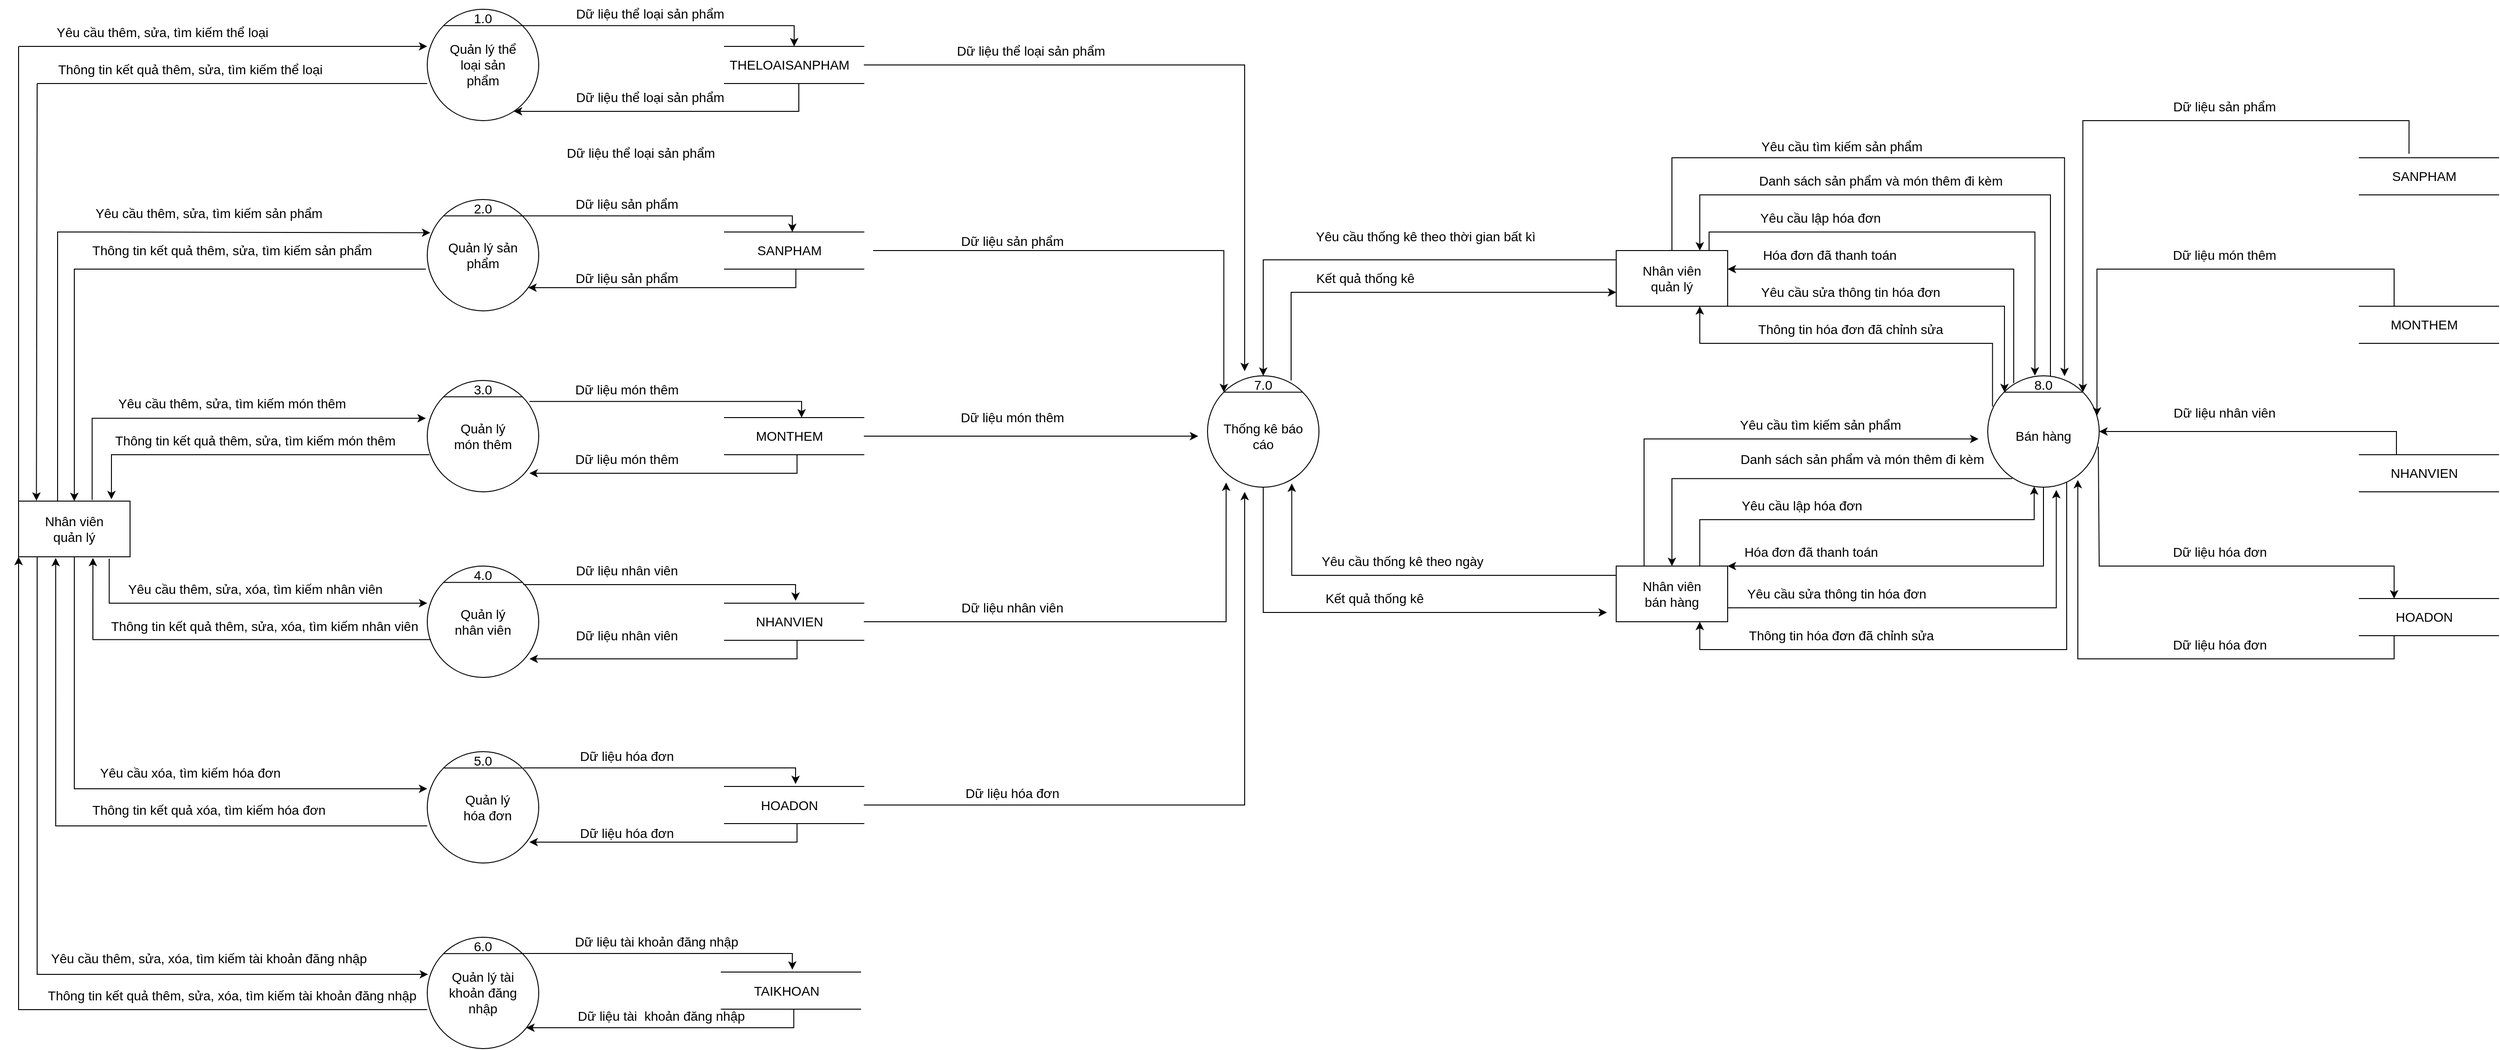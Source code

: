 <mxfile version="16.4.11" type="device"><diagram id="J9GZtcJuzdaqWRwMruMZ" name="Page-1"><mxGraphModel dx="2737" dy="2265" grid="1" gridSize="10" guides="1" tooltips="1" connect="1" arrows="1" fold="1" page="1" pageScale="1" pageWidth="850" pageHeight="1100" math="0" shadow="0"><root><mxCell id="0"/><mxCell id="1" parent="0"/><mxCell id="2oI832_0RBcr2IbSyPSl-6" value="" style="ellipse;whiteSpace=wrap;html=1;aspect=fixed;" parent="1" vertex="1"><mxGeometry x="120" width="120" height="120" as="geometry"/></mxCell><mxCell id="2oI832_0RBcr2IbSyPSl-7" value="" style="endArrow=none;html=1;rounded=0;exitX=0;exitY=0;exitDx=0;exitDy=0;entryX=1;entryY=0;entryDx=0;entryDy=0;" parent="1" source="2oI832_0RBcr2IbSyPSl-6" target="2oI832_0RBcr2IbSyPSl-6" edge="1"><mxGeometry width="50" height="50" relative="1" as="geometry"><mxPoint x="460" y="555" as="sourcePoint"/><mxPoint x="510" y="505" as="targetPoint"/></mxGeometry></mxCell><mxCell id="2oI832_0RBcr2IbSyPSl-13" value="&lt;font style=&quot;font-size: 14px&quot;&gt;Quản lý thể loại sản phẩm&lt;/font&gt;" style="text;html=1;strokeColor=none;fillColor=none;align=center;verticalAlign=middle;whiteSpace=wrap;rounded=0;" parent="1" vertex="1"><mxGeometry x="140" y="45" width="80" height="30" as="geometry"/></mxCell><mxCell id="Wzc2e4Vu83nzIIJzcKnZ-4" value="1.0" style="text;html=1;strokeColor=none;fillColor=none;align=center;verticalAlign=middle;whiteSpace=wrap;rounded=0;fontSize=14;" parent="1" vertex="1"><mxGeometry x="165" width="30" height="20" as="geometry"/></mxCell><mxCell id="Wzc2e4Vu83nzIIJzcKnZ-8" value="" style="rounded=0;whiteSpace=wrap;html=1;fontSize=14;" parent="1" vertex="1"><mxGeometry x="-320" y="530" width="120" height="60" as="geometry"/></mxCell><mxCell id="Wzc2e4Vu83nzIIJzcKnZ-10" value="&lt;font style=&quot;font-size: 14px&quot;&gt;Nhân viên quản lý&lt;/font&gt;" style="text;html=1;strokeColor=none;fillColor=none;align=center;verticalAlign=middle;whiteSpace=wrap;rounded=0;" parent="1" vertex="1"><mxGeometry x="-300" y="550" width="80" height="20" as="geometry"/></mxCell><mxCell id="Wzc2e4Vu83nzIIJzcKnZ-11" value="" style="ellipse;whiteSpace=wrap;html=1;aspect=fixed;" parent="1" vertex="1"><mxGeometry x="120" y="205" width="120" height="120" as="geometry"/></mxCell><mxCell id="Wzc2e4Vu83nzIIJzcKnZ-12" value="" style="endArrow=none;html=1;rounded=0;exitX=0;exitY=0;exitDx=0;exitDy=0;entryX=1;entryY=0;entryDx=0;entryDy=0;" parent="1" source="Wzc2e4Vu83nzIIJzcKnZ-11" target="Wzc2e4Vu83nzIIJzcKnZ-11" edge="1"><mxGeometry width="50" height="50" relative="1" as="geometry"><mxPoint x="460" y="760" as="sourcePoint"/><mxPoint x="510" y="710" as="targetPoint"/></mxGeometry></mxCell><mxCell id="Wzc2e4Vu83nzIIJzcKnZ-13" value="&lt;font style=&quot;font-size: 14px&quot;&gt;Quản lý sản phẩm&lt;/font&gt;" style="text;html=1;strokeColor=none;fillColor=none;align=center;verticalAlign=middle;whiteSpace=wrap;rounded=0;" parent="1" vertex="1"><mxGeometry x="140" y="250" width="80" height="30" as="geometry"/></mxCell><mxCell id="Wzc2e4Vu83nzIIJzcKnZ-14" value="2.0" style="text;html=1;strokeColor=none;fillColor=none;align=center;verticalAlign=middle;whiteSpace=wrap;rounded=0;fontSize=14;" parent="1" vertex="1"><mxGeometry x="165" y="205" width="30" height="20" as="geometry"/></mxCell><mxCell id="Wzc2e4Vu83nzIIJzcKnZ-16" value="" style="ellipse;whiteSpace=wrap;html=1;aspect=fixed;" parent="1" vertex="1"><mxGeometry x="120" y="400" width="120" height="120" as="geometry"/></mxCell><mxCell id="Wzc2e4Vu83nzIIJzcKnZ-17" value="" style="endArrow=none;html=1;rounded=0;exitX=0;exitY=0;exitDx=0;exitDy=0;entryX=1;entryY=0;entryDx=0;entryDy=0;" parent="1" source="Wzc2e4Vu83nzIIJzcKnZ-16" target="Wzc2e4Vu83nzIIJzcKnZ-16" edge="1"><mxGeometry width="50" height="50" relative="1" as="geometry"><mxPoint x="460" y="955" as="sourcePoint"/><mxPoint x="510" y="905" as="targetPoint"/></mxGeometry></mxCell><mxCell id="Wzc2e4Vu83nzIIJzcKnZ-18" value="&lt;font style=&quot;font-size: 14px&quot;&gt;Quản lý món thêm&lt;/font&gt;" style="text;html=1;strokeColor=none;fillColor=none;align=center;verticalAlign=middle;whiteSpace=wrap;rounded=0;" parent="1" vertex="1"><mxGeometry x="140" y="445" width="80" height="30" as="geometry"/></mxCell><mxCell id="Wzc2e4Vu83nzIIJzcKnZ-19" value="3.0" style="text;html=1;strokeColor=none;fillColor=none;align=center;verticalAlign=middle;whiteSpace=wrap;rounded=0;fontSize=14;" parent="1" vertex="1"><mxGeometry x="165" y="400" width="30" height="20" as="geometry"/></mxCell><mxCell id="Wzc2e4Vu83nzIIJzcKnZ-20" value="" style="ellipse;whiteSpace=wrap;html=1;aspect=fixed;" parent="1" vertex="1"><mxGeometry x="120" y="600" width="120" height="120" as="geometry"/></mxCell><mxCell id="Wzc2e4Vu83nzIIJzcKnZ-21" value="" style="endArrow=none;html=1;rounded=0;exitX=0;exitY=0;exitDx=0;exitDy=0;entryX=1;entryY=0;entryDx=0;entryDy=0;" parent="1" source="Wzc2e4Vu83nzIIJzcKnZ-20" target="Wzc2e4Vu83nzIIJzcKnZ-20" edge="1"><mxGeometry width="50" height="50" relative="1" as="geometry"><mxPoint x="460" y="1155" as="sourcePoint"/><mxPoint x="510" y="1105" as="targetPoint"/></mxGeometry></mxCell><mxCell id="Wzc2e4Vu83nzIIJzcKnZ-22" value="&lt;font style=&quot;font-size: 14px&quot;&gt;Quản lý nhân viên&lt;br&gt;&lt;/font&gt;" style="text;html=1;strokeColor=none;fillColor=none;align=center;verticalAlign=middle;whiteSpace=wrap;rounded=0;" parent="1" vertex="1"><mxGeometry x="140" y="645" width="80" height="30" as="geometry"/></mxCell><mxCell id="Wzc2e4Vu83nzIIJzcKnZ-23" value="4.0" style="text;html=1;strokeColor=none;fillColor=none;align=center;verticalAlign=middle;whiteSpace=wrap;rounded=0;fontSize=14;" parent="1" vertex="1"><mxGeometry x="165" y="600" width="30" height="20" as="geometry"/></mxCell><mxCell id="Wzc2e4Vu83nzIIJzcKnZ-24" value="" style="ellipse;whiteSpace=wrap;html=1;aspect=fixed;" parent="1" vertex="1"><mxGeometry x="120" y="800" width="120" height="120" as="geometry"/></mxCell><mxCell id="Wzc2e4Vu83nzIIJzcKnZ-25" value="" style="endArrow=none;html=1;rounded=0;exitX=0;exitY=0;exitDx=0;exitDy=0;entryX=1;entryY=0;entryDx=0;entryDy=0;" parent="1" source="Wzc2e4Vu83nzIIJzcKnZ-24" target="Wzc2e4Vu83nzIIJzcKnZ-24" edge="1"><mxGeometry width="50" height="50" relative="1" as="geometry"><mxPoint x="460" y="1355" as="sourcePoint"/><mxPoint x="510" y="1305" as="targetPoint"/></mxGeometry></mxCell><mxCell id="Wzc2e4Vu83nzIIJzcKnZ-26" value="&lt;font style=&quot;font-size: 14px&quot;&gt;Quản lý hóa đơn&lt;br&gt;&lt;/font&gt;" style="text;html=1;strokeColor=none;fillColor=none;align=center;verticalAlign=middle;whiteSpace=wrap;rounded=0;" parent="1" vertex="1"><mxGeometry x="150" y="845" width="70" height="30" as="geometry"/></mxCell><mxCell id="Wzc2e4Vu83nzIIJzcKnZ-27" value="5.0" style="text;html=1;strokeColor=none;fillColor=none;align=center;verticalAlign=middle;whiteSpace=wrap;rounded=0;fontSize=14;" parent="1" vertex="1"><mxGeometry x="165" y="800" width="30" height="20" as="geometry"/></mxCell><mxCell id="Wzc2e4Vu83nzIIJzcKnZ-28" value="" style="ellipse;whiteSpace=wrap;html=1;aspect=fixed;" parent="1" vertex="1"><mxGeometry x="120" y="1000" width="120" height="120" as="geometry"/></mxCell><mxCell id="Wzc2e4Vu83nzIIJzcKnZ-29" value="" style="endArrow=none;html=1;rounded=0;exitX=0;exitY=0;exitDx=0;exitDy=0;entryX=1;entryY=0;entryDx=0;entryDy=0;" parent="1" source="Wzc2e4Vu83nzIIJzcKnZ-28" target="Wzc2e4Vu83nzIIJzcKnZ-28" edge="1"><mxGeometry width="50" height="50" relative="1" as="geometry"><mxPoint x="460" y="1555" as="sourcePoint"/><mxPoint x="510" y="1505" as="targetPoint"/></mxGeometry></mxCell><mxCell id="Wzc2e4Vu83nzIIJzcKnZ-30" value="&lt;font style=&quot;font-size: 14px&quot;&gt;Quản lý tài khoản đăng nhập&lt;br&gt;&lt;/font&gt;" style="text;html=1;strokeColor=none;fillColor=none;align=center;verticalAlign=middle;whiteSpace=wrap;rounded=0;" parent="1" vertex="1"><mxGeometry x="140" y="1045" width="80" height="30" as="geometry"/></mxCell><mxCell id="Wzc2e4Vu83nzIIJzcKnZ-31" value="6.0" style="text;html=1;strokeColor=none;fillColor=none;align=center;verticalAlign=middle;whiteSpace=wrap;rounded=0;fontSize=14;" parent="1" vertex="1"><mxGeometry x="165" y="1000" width="30" height="20" as="geometry"/></mxCell><mxCell id="Wzc2e4Vu83nzIIJzcKnZ-36" value="" style="ellipse;whiteSpace=wrap;html=1;aspect=fixed;" parent="1" vertex="1"><mxGeometry x="960" y="395" width="120" height="120" as="geometry"/></mxCell><mxCell id="Wzc2e4Vu83nzIIJzcKnZ-37" value="" style="endArrow=none;html=1;rounded=0;exitX=0;exitY=0;exitDx=0;exitDy=0;entryX=1;entryY=0;entryDx=0;entryDy=0;" parent="1" source="Wzc2e4Vu83nzIIJzcKnZ-36" target="Wzc2e4Vu83nzIIJzcKnZ-36" edge="1"><mxGeometry width="50" height="50" relative="1" as="geometry"><mxPoint x="1300" y="675" as="sourcePoint"/><mxPoint x="1350" y="625" as="targetPoint"/></mxGeometry></mxCell><mxCell id="Wzc2e4Vu83nzIIJzcKnZ-38" value="&lt;span style=&quot;font-size: 14px&quot;&gt;Thống kê báo cáo&lt;/span&gt;" style="text;html=1;strokeColor=none;fillColor=none;align=center;verticalAlign=middle;whiteSpace=wrap;rounded=0;" parent="1" vertex="1"><mxGeometry x="975" y="445" width="90" height="30" as="geometry"/></mxCell><mxCell id="Wzc2e4Vu83nzIIJzcKnZ-39" value="7.0" style="text;html=1;strokeColor=none;fillColor=none;align=center;verticalAlign=middle;whiteSpace=wrap;rounded=0;fontSize=14;" parent="1" vertex="1"><mxGeometry x="1005" y="395" width="30" height="20" as="geometry"/></mxCell><mxCell id="Wzc2e4Vu83nzIIJzcKnZ-41" value="" style="endArrow=none;html=1;rounded=0;fontSize=14;exitX=0;exitY=0;exitDx=0;exitDy=0;" parent="1" source="Wzc2e4Vu83nzIIJzcKnZ-8" edge="1"><mxGeometry width="50" height="50" relative="1" as="geometry"><mxPoint x="50" y="220" as="sourcePoint"/><mxPoint x="-320" y="40" as="targetPoint"/></mxGeometry></mxCell><mxCell id="Wzc2e4Vu83nzIIJzcKnZ-42" value="" style="endArrow=classic;html=1;rounded=0;fontSize=14;entryX=0;entryY=0.333;entryDx=0;entryDy=0;entryPerimeter=0;" parent="1" target="2oI832_0RBcr2IbSyPSl-6" edge="1"><mxGeometry width="50" height="50" relative="1" as="geometry"><mxPoint x="-320" y="40" as="sourcePoint"/><mxPoint x="100" y="170" as="targetPoint"/></mxGeometry></mxCell><mxCell id="Wzc2e4Vu83nzIIJzcKnZ-43" value="Yêu cầu thêm, sửa, tìm kiếm thể loại" style="text;html=1;strokeColor=none;fillColor=none;align=center;verticalAlign=middle;whiteSpace=wrap;rounded=0;fontSize=14;" parent="1" vertex="1"><mxGeometry x="-340" y="10" width="350" height="30" as="geometry"/></mxCell><mxCell id="Wzc2e4Vu83nzIIJzcKnZ-44" value="" style="endArrow=none;html=1;rounded=0;fontSize=14;" parent="1" edge="1"><mxGeometry width="50" height="50" relative="1" as="geometry"><mxPoint x="-300" y="80" as="sourcePoint"/><mxPoint x="120" y="80" as="targetPoint"/></mxGeometry></mxCell><mxCell id="Wzc2e4Vu83nzIIJzcKnZ-45" value="" style="endArrow=classic;html=1;rounded=0;fontSize=14;entryX=0.16;entryY=-0.007;entryDx=0;entryDy=0;entryPerimeter=0;" parent="1" target="Wzc2e4Vu83nzIIJzcKnZ-8" edge="1"><mxGeometry width="50" height="50" relative="1" as="geometry"><mxPoint x="-300" y="80" as="sourcePoint"/><mxPoint x="-278" y="430" as="targetPoint"/></mxGeometry></mxCell><mxCell id="Wzc2e4Vu83nzIIJzcKnZ-46" value="Thông tin kết quả thêm, sửa, tìm kiếm thể loại" style="text;html=1;strokeColor=none;fillColor=none;align=center;verticalAlign=middle;whiteSpace=wrap;rounded=0;fontSize=14;" parent="1" vertex="1"><mxGeometry x="-310" y="50" width="350" height="30" as="geometry"/></mxCell><mxCell id="Wzc2e4Vu83nzIIJzcKnZ-47" value="" style="shape=partialRectangle;whiteSpace=wrap;html=1;left=0;right=0;fillColor=none;fontSize=14;" parent="1" vertex="1"><mxGeometry x="440" y="40" width="150" height="40" as="geometry"/></mxCell><mxCell id="Wzc2e4Vu83nzIIJzcKnZ-48" value="THELOAISANPHAM" style="text;html=1;strokeColor=none;fillColor=none;align=center;verticalAlign=middle;whiteSpace=wrap;rounded=0;fontSize=14;" parent="1" vertex="1"><mxGeometry x="480" y="45" width="60" height="30" as="geometry"/></mxCell><mxCell id="Wzc2e4Vu83nzIIJzcKnZ-61" value="" style="edgeStyle=segmentEdgeStyle;endArrow=classic;html=1;rounded=0;fontSize=14;exitX=1;exitY=0;exitDx=0;exitDy=0;entryX=0.5;entryY=0;entryDx=0;entryDy=0;" parent="1" source="2oI832_0RBcr2IbSyPSl-6" target="Wzc2e4Vu83nzIIJzcKnZ-47" edge="1"><mxGeometry width="50" height="50" relative="1" as="geometry"><mxPoint x="60" y="110" as="sourcePoint"/><mxPoint x="110" y="60" as="targetPoint"/></mxGeometry></mxCell><mxCell id="Wzc2e4Vu83nzIIJzcKnZ-63" value="Dữ liệu thể loại sản phẩm" style="text;html=1;strokeColor=none;fillColor=none;align=center;verticalAlign=middle;whiteSpace=wrap;rounded=0;fontSize=14;" parent="1" vertex="1"><mxGeometry x="270" y="-10" width="180" height="30" as="geometry"/></mxCell><mxCell id="Wzc2e4Vu83nzIIJzcKnZ-65" value="" style="edgeStyle=segmentEdgeStyle;endArrow=classic;html=1;rounded=0;fontSize=14;" parent="1" target="2oI832_0RBcr2IbSyPSl-6" edge="1"><mxGeometry width="50" height="50" relative="1" as="geometry"><mxPoint x="520" y="80" as="sourcePoint"/><mxPoint x="360" y="60" as="targetPoint"/><Array as="points"><mxPoint x="520" y="80"/><mxPoint x="520" y="110"/></Array></mxGeometry></mxCell><mxCell id="Wzc2e4Vu83nzIIJzcKnZ-66" value="Dữ liệu thể loại sản phẩm" style="text;html=1;strokeColor=none;fillColor=none;align=center;verticalAlign=middle;whiteSpace=wrap;rounded=0;fontSize=14;" parent="1" vertex="1"><mxGeometry x="270" y="80" width="180" height="30" as="geometry"/></mxCell><mxCell id="Wzc2e4Vu83nzIIJzcKnZ-67" value="" style="edgeStyle=segmentEdgeStyle;endArrow=classic;html=1;rounded=0;fontSize=14;entryX=0.027;entryY=0.298;entryDx=0;entryDy=0;entryPerimeter=0;" parent="1" target="Wzc2e4Vu83nzIIJzcKnZ-11" edge="1"><mxGeometry width="50" height="50" relative="1" as="geometry"><mxPoint x="-278" y="530" as="sourcePoint"/><mxPoint x="110" y="240" as="targetPoint"/><Array as="points"><mxPoint x="-278" y="240"/><mxPoint x="-240" y="240"/></Array></mxGeometry></mxCell><mxCell id="Wzc2e4Vu83nzIIJzcKnZ-68" value="Yêu cầu thêm, sửa, tìm kiếm sản phẩm" style="text;html=1;strokeColor=none;fillColor=none;align=center;verticalAlign=middle;whiteSpace=wrap;rounded=0;fontSize=14;" parent="1" vertex="1"><mxGeometry x="-290" y="205" width="350" height="30" as="geometry"/></mxCell><mxCell id="Wzc2e4Vu83nzIIJzcKnZ-69" value="" style="edgeStyle=segmentEdgeStyle;endArrow=classic;html=1;rounded=0;fontSize=14;entryX=0.5;entryY=0;entryDx=0;entryDy=0;exitX=-0.013;exitY=0.625;exitDx=0;exitDy=0;exitPerimeter=0;" parent="1" source="Wzc2e4Vu83nzIIJzcKnZ-11" target="Wzc2e4Vu83nzIIJzcKnZ-8" edge="1"><mxGeometry width="50" height="50" relative="1" as="geometry"><mxPoint x="130" y="282" as="sourcePoint"/><mxPoint x="110" y="330" as="targetPoint"/></mxGeometry></mxCell><mxCell id="Wzc2e4Vu83nzIIJzcKnZ-70" value="Thông tin kết quả thêm, sửa, tìm kiếm sản phẩm" style="text;html=1;strokeColor=none;fillColor=none;align=center;verticalAlign=middle;whiteSpace=wrap;rounded=0;fontSize=14;" parent="1" vertex="1"><mxGeometry x="-265" y="245" width="350" height="30" as="geometry"/></mxCell><mxCell id="Z1RXi2_spmFMJVBSVTV--1" value="" style="shape=partialRectangle;whiteSpace=wrap;html=1;left=0;right=0;fillColor=none;fontSize=14;" parent="1" vertex="1"><mxGeometry x="440" y="240" width="150" height="40" as="geometry"/></mxCell><mxCell id="Z1RXi2_spmFMJVBSVTV--2" value="SANPHAM" style="text;html=1;strokeColor=none;fillColor=none;align=center;verticalAlign=middle;whiteSpace=wrap;rounded=0;fontSize=14;" parent="1" vertex="1"><mxGeometry x="480" y="245" width="60" height="30" as="geometry"/></mxCell><mxCell id="Z1RXi2_spmFMJVBSVTV--3" value="" style="edgeStyle=segmentEdgeStyle;endArrow=classic;html=1;rounded=0;fontSize=14;exitX=1;exitY=0;exitDx=0;exitDy=0;" parent="1" edge="1"><mxGeometry width="50" height="50" relative="1" as="geometry"><mxPoint x="219.996" y="222.574" as="sourcePoint"/><mxPoint x="513" y="240" as="targetPoint"/></mxGeometry></mxCell><mxCell id="Z1RXi2_spmFMJVBSVTV--4" value="Dữ liệu sản phẩm" style="text;html=1;strokeColor=none;fillColor=none;align=center;verticalAlign=middle;whiteSpace=wrap;rounded=0;fontSize=14;" parent="1" vertex="1"><mxGeometry x="245" y="195" width="180" height="30" as="geometry"/></mxCell><mxCell id="Z1RXi2_spmFMJVBSVTV--5" value="" style="edgeStyle=segmentEdgeStyle;endArrow=classic;html=1;rounded=0;fontSize=14;" parent="1" target="Wzc2e4Vu83nzIIJzcKnZ-11" edge="1"><mxGeometry width="50" height="50" relative="1" as="geometry"><mxPoint x="516.83" y="280" as="sourcePoint"/><mxPoint x="209.996" y="310" as="targetPoint"/><Array as="points"><mxPoint x="517" y="300"/></Array></mxGeometry></mxCell><mxCell id="Z1RXi2_spmFMJVBSVTV--6" value="Dữ liệu sản phẩm" style="text;html=1;strokeColor=none;fillColor=none;align=center;verticalAlign=middle;whiteSpace=wrap;rounded=0;fontSize=14;" parent="1" vertex="1"><mxGeometry x="250" y="275" width="170" height="30" as="geometry"/></mxCell><mxCell id="Z1RXi2_spmFMJVBSVTV--8" value="" style="edgeStyle=segmentEdgeStyle;endArrow=classic;html=1;rounded=0;fontSize=14;exitX=0.66;exitY=-0.02;exitDx=0;exitDy=0;exitPerimeter=0;entryX=-0.013;entryY=0.34;entryDx=0;entryDy=0;entryPerimeter=0;" parent="1" source="Wzc2e4Vu83nzIIJzcKnZ-8" target="Wzc2e4Vu83nzIIJzcKnZ-16" edge="1"><mxGeometry width="50" height="50" relative="1" as="geometry"><mxPoint x="-240" y="520" as="sourcePoint"/><mxPoint x="100" y="440" as="targetPoint"/><Array as="points"><mxPoint x="-241" y="441"/></Array></mxGeometry></mxCell><mxCell id="Z1RXi2_spmFMJVBSVTV--9" value="Yêu cầu thêm, sửa, tìm kiếm món thêm" style="text;html=1;strokeColor=none;fillColor=none;align=center;verticalAlign=middle;whiteSpace=wrap;rounded=0;fontSize=14;" parent="1" vertex="1"><mxGeometry x="-265" y="410" width="350" height="30" as="geometry"/></mxCell><mxCell id="Z1RXi2_spmFMJVBSVTV--10" value="" style="edgeStyle=segmentEdgeStyle;endArrow=classic;html=1;rounded=0;fontSize=14;exitX=0.02;exitY=0.667;exitDx=0;exitDy=0;exitPerimeter=0;entryX=0.833;entryY=-0.033;entryDx=0;entryDy=0;entryPerimeter=0;" parent="1" source="Wzc2e4Vu83nzIIJzcKnZ-16" target="Wzc2e4Vu83nzIIJzcKnZ-8" edge="1"><mxGeometry width="50" height="50" relative="1" as="geometry"><mxPoint x="170" y="440" as="sourcePoint"/><mxPoint x="220" y="390" as="targetPoint"/></mxGeometry></mxCell><mxCell id="Z1RXi2_spmFMJVBSVTV--11" value="Thông tin kết quả thêm, sửa, tìm kiếm món thêm" style="text;html=1;strokeColor=none;fillColor=none;align=center;verticalAlign=middle;whiteSpace=wrap;rounded=0;fontSize=14;" parent="1" vertex="1"><mxGeometry x="-240" y="450" width="350" height="30" as="geometry"/></mxCell><mxCell id="Z1RXi2_spmFMJVBSVTV--13" value="" style="shape=partialRectangle;whiteSpace=wrap;html=1;left=0;right=0;fillColor=none;fontSize=14;" parent="1" vertex="1"><mxGeometry x="440" y="440" width="150" height="40" as="geometry"/></mxCell><mxCell id="Z1RXi2_spmFMJVBSVTV--14" value="MONTHEM" style="text;html=1;strokeColor=none;fillColor=none;align=center;verticalAlign=middle;whiteSpace=wrap;rounded=0;fontSize=14;" parent="1" vertex="1"><mxGeometry x="480" y="445" width="60" height="30" as="geometry"/></mxCell><mxCell id="Z1RXi2_spmFMJVBSVTV--15" value="" style="edgeStyle=segmentEdgeStyle;endArrow=classic;html=1;rounded=0;fontSize=14;exitX=1;exitY=0;exitDx=0;exitDy=0;" parent="1" edge="1"><mxGeometry width="50" height="50" relative="1" as="geometry"><mxPoint x="229.996" y="422.574" as="sourcePoint"/><mxPoint x="523" y="440" as="targetPoint"/></mxGeometry></mxCell><mxCell id="Z1RXi2_spmFMJVBSVTV--16" value="" style="edgeStyle=segmentEdgeStyle;endArrow=classic;html=1;rounded=0;fontSize=14;" parent="1" edge="1"><mxGeometry width="50" height="50" relative="1" as="geometry"><mxPoint x="518.1" y="480" as="sourcePoint"/><mxPoint x="230.004" y="500" as="targetPoint"/><Array as="points"><mxPoint x="518.27" y="500"/></Array></mxGeometry></mxCell><mxCell id="Z1RXi2_spmFMJVBSVTV--17" value="Dữ liệu món thêm" style="text;html=1;strokeColor=none;fillColor=none;align=center;verticalAlign=middle;whiteSpace=wrap;rounded=0;fontSize=14;" parent="1" vertex="1"><mxGeometry x="245" y="395" width="180" height="30" as="geometry"/></mxCell><mxCell id="Z1RXi2_spmFMJVBSVTV--19" value="Dữ liệu món thêm" style="text;html=1;strokeColor=none;fillColor=none;align=center;verticalAlign=middle;whiteSpace=wrap;rounded=0;fontSize=14;" parent="1" vertex="1"><mxGeometry x="245" y="470" width="180" height="30" as="geometry"/></mxCell><mxCell id="Z1RXi2_spmFMJVBSVTV--26" value="" style="shape=partialRectangle;whiteSpace=wrap;html=1;left=0;right=0;fillColor=none;fontSize=14;" parent="1" vertex="1"><mxGeometry x="440" y="640" width="150" height="40" as="geometry"/></mxCell><mxCell id="Z1RXi2_spmFMJVBSVTV--27" value="NHANVIEN" style="text;html=1;strokeColor=none;fillColor=none;align=center;verticalAlign=middle;whiteSpace=wrap;rounded=0;fontSize=14;" parent="1" vertex="1"><mxGeometry x="480" y="645" width="60" height="30" as="geometry"/></mxCell><mxCell id="Z1RXi2_spmFMJVBSVTV--28" value="" style="edgeStyle=segmentEdgeStyle;endArrow=classic;html=1;rounded=0;fontSize=14;exitX=1;exitY=0;exitDx=0;exitDy=0;" parent="1" edge="1"><mxGeometry width="50" height="50" relative="1" as="geometry"><mxPoint x="223.496" y="620.004" as="sourcePoint"/><mxPoint x="516.5" y="637.43" as="targetPoint"/></mxGeometry></mxCell><mxCell id="Z1RXi2_spmFMJVBSVTV--29" value="" style="edgeStyle=segmentEdgeStyle;endArrow=classic;html=1;rounded=0;fontSize=14;" parent="1" edge="1"><mxGeometry width="50" height="50" relative="1" as="geometry"><mxPoint x="518.1" y="680" as="sourcePoint"/><mxPoint x="230.004" y="700" as="targetPoint"/><Array as="points"><mxPoint x="518.27" y="700"/></Array></mxGeometry></mxCell><mxCell id="Z1RXi2_spmFMJVBSVTV--32" value="" style="edgeStyle=segmentEdgeStyle;endArrow=classic;html=1;rounded=0;fontSize=14;exitX=0.813;exitY=1.033;exitDx=0;exitDy=0;exitPerimeter=0;entryX=0;entryY=0.333;entryDx=0;entryDy=0;entryPerimeter=0;" parent="1" source="Wzc2e4Vu83nzIIJzcKnZ-8" target="Wzc2e4Vu83nzIIJzcKnZ-20" edge="1"><mxGeometry width="50" height="50" relative="1" as="geometry"><mxPoint x="200" y="550" as="sourcePoint"/><mxPoint x="100" y="650" as="targetPoint"/><Array as="points"><mxPoint x="-222" y="640"/></Array></mxGeometry></mxCell><mxCell id="Z1RXi2_spmFMJVBSVTV--34" value="" style="edgeStyle=segmentEdgeStyle;endArrow=classic;html=1;rounded=0;fontSize=14;exitX=0.033;exitY=0.66;exitDx=0;exitDy=0;exitPerimeter=0;entryX=0.667;entryY=1.02;entryDx=0;entryDy=0;entryPerimeter=0;" parent="1" source="Wzc2e4Vu83nzIIJzcKnZ-20" target="Wzc2e4Vu83nzIIJzcKnZ-8" edge="1"><mxGeometry width="50" height="50" relative="1" as="geometry"><mxPoint x="200" y="650" as="sourcePoint"/><mxPoint x="250" y="600" as="targetPoint"/></mxGeometry></mxCell><mxCell id="Z1RXi2_spmFMJVBSVTV--35" value="Thông tin kết quả xóa, tìm kiếm hóa đơn" style="text;html=1;strokeColor=none;fillColor=none;align=center;verticalAlign=middle;whiteSpace=wrap;rounded=0;fontSize=14;" parent="1" vertex="1"><mxGeometry x="-290" y="847.5" width="350" height="30" as="geometry"/></mxCell><mxCell id="Z1RXi2_spmFMJVBSVTV--41" value="" style="shape=partialRectangle;whiteSpace=wrap;html=1;left=0;right=0;fillColor=none;fontSize=14;" parent="1" vertex="1"><mxGeometry x="440" y="837.5" width="150" height="40" as="geometry"/></mxCell><mxCell id="Z1RXi2_spmFMJVBSVTV--42" value="HOADON" style="text;html=1;strokeColor=none;fillColor=none;align=center;verticalAlign=middle;whiteSpace=wrap;rounded=0;fontSize=14;" parent="1" vertex="1"><mxGeometry x="480" y="842.5" width="60" height="30" as="geometry"/></mxCell><mxCell id="Z1RXi2_spmFMJVBSVTV--43" value="" style="edgeStyle=segmentEdgeStyle;endArrow=classic;html=1;rounded=0;fontSize=14;exitX=1;exitY=0;exitDx=0;exitDy=0;" parent="1" edge="1"><mxGeometry width="50" height="50" relative="1" as="geometry"><mxPoint x="223.496" y="817.504" as="sourcePoint"/><mxPoint x="516.5" y="834.93" as="targetPoint"/></mxGeometry></mxCell><mxCell id="Z1RXi2_spmFMJVBSVTV--44" value="" style="edgeStyle=segmentEdgeStyle;endArrow=classic;html=1;rounded=0;fontSize=14;" parent="1" edge="1"><mxGeometry width="50" height="50" relative="1" as="geometry"><mxPoint x="518.1" y="877.5" as="sourcePoint"/><mxPoint x="230.004" y="897.5" as="targetPoint"/><Array as="points"><mxPoint x="518.27" y="897.5"/></Array></mxGeometry></mxCell><mxCell id="Z1RXi2_spmFMJVBSVTV--45" value="Dữ liệu hóa đơn" style="text;html=1;strokeColor=none;fillColor=none;align=center;verticalAlign=middle;whiteSpace=wrap;rounded=0;fontSize=14;" parent="1" vertex="1"><mxGeometry x="255" y="872.5" width="160" height="30" as="geometry"/></mxCell><mxCell id="Z1RXi2_spmFMJVBSVTV--46" value="Dữ liệu hóa đơn" style="text;html=1;strokeColor=none;fillColor=none;align=center;verticalAlign=middle;whiteSpace=wrap;rounded=0;fontSize=14;" parent="1" vertex="1"><mxGeometry x="255" y="790" width="160" height="30" as="geometry"/></mxCell><mxCell id="Z1RXi2_spmFMJVBSVTV--47" value="" style="shape=partialRectangle;whiteSpace=wrap;html=1;left=0;right=0;fillColor=none;fontSize=14;" parent="1" vertex="1"><mxGeometry x="436.5" y="1037.5" width="150" height="40" as="geometry"/></mxCell><mxCell id="Z1RXi2_spmFMJVBSVTV--48" value="TAIKHOAN" style="text;html=1;strokeColor=none;fillColor=none;align=center;verticalAlign=middle;whiteSpace=wrap;rounded=0;fontSize=14;" parent="1" vertex="1"><mxGeometry x="476.5" y="1042.5" width="60" height="30" as="geometry"/></mxCell><mxCell id="Z1RXi2_spmFMJVBSVTV--49" value="" style="edgeStyle=segmentEdgeStyle;endArrow=classic;html=1;rounded=0;fontSize=14;exitX=1;exitY=0;exitDx=0;exitDy=0;" parent="1" edge="1"><mxGeometry width="50" height="50" relative="1" as="geometry"><mxPoint x="219.996" y="1017.504" as="sourcePoint"/><mxPoint x="513" y="1034.93" as="targetPoint"/></mxGeometry></mxCell><mxCell id="Z1RXi2_spmFMJVBSVTV--50" value="" style="edgeStyle=segmentEdgeStyle;endArrow=classic;html=1;rounded=0;fontSize=14;" parent="1" edge="1"><mxGeometry width="50" height="50" relative="1" as="geometry"><mxPoint x="514.6" y="1077.5" as="sourcePoint"/><mxPoint x="226.504" y="1097.5" as="targetPoint"/><Array as="points"><mxPoint x="514.77" y="1097.5"/></Array></mxGeometry></mxCell><mxCell id="Z1RXi2_spmFMJVBSVTV--51" value="Dữ liệu tài&amp;nbsp; khoản đăng nhập" style="text;html=1;strokeColor=none;fillColor=none;align=center;verticalAlign=middle;whiteSpace=wrap;rounded=0;fontSize=14;" parent="1" vertex="1"><mxGeometry x="280" y="1070" width="183.5" height="30" as="geometry"/></mxCell><mxCell id="Z1RXi2_spmFMJVBSVTV--52" value="Dữ liệu tài khoản đăng nhập" style="text;html=1;strokeColor=none;fillColor=none;align=center;verticalAlign=middle;whiteSpace=wrap;rounded=0;fontSize=14;" parent="1" vertex="1"><mxGeometry x="270" y="990" width="193.5" height="30" as="geometry"/></mxCell><mxCell id="Z1RXi2_spmFMJVBSVTV--53" value="" style="edgeStyle=segmentEdgeStyle;endArrow=classic;html=1;rounded=0;fontSize=14;exitX=0.5;exitY=1;exitDx=0;exitDy=0;entryX=0;entryY=0.333;entryDx=0;entryDy=0;entryPerimeter=0;" parent="1" source="Wzc2e4Vu83nzIIJzcKnZ-8" target="Wzc2e4Vu83nzIIJzcKnZ-24" edge="1"><mxGeometry width="50" height="50" relative="1" as="geometry"><mxPoint x="-20" y="730" as="sourcePoint"/><mxPoint y="820" as="targetPoint"/><Array as="points"><mxPoint x="-260" y="840"/></Array></mxGeometry></mxCell><mxCell id="Z1RXi2_spmFMJVBSVTV--54" value="" style="edgeStyle=segmentEdgeStyle;endArrow=classic;html=1;rounded=0;fontSize=14;exitX=0;exitY=0.667;exitDx=0;exitDy=0;exitPerimeter=0;entryX=0.333;entryY=1.02;entryDx=0;entryDy=0;entryPerimeter=0;" parent="1" source="Wzc2e4Vu83nzIIJzcKnZ-24" target="Wzc2e4Vu83nzIIJzcKnZ-8" edge="1"><mxGeometry width="50" height="50" relative="1" as="geometry"><mxPoint x="-20" y="730" as="sourcePoint"/><mxPoint x="30" y="680" as="targetPoint"/></mxGeometry></mxCell><mxCell id="Z1RXi2_spmFMJVBSVTV--55" value="" style="edgeStyle=segmentEdgeStyle;endArrow=classic;html=1;rounded=0;fontSize=14;entryX=0.007;entryY=0.333;entryDx=0;entryDy=0;entryPerimeter=0;" parent="1" target="Wzc2e4Vu83nzIIJzcKnZ-28" edge="1"><mxGeometry width="50" height="50" relative="1" as="geometry"><mxPoint x="-300" y="590" as="sourcePoint"/><mxPoint x="30" y="780" as="targetPoint"/><Array as="points"><mxPoint x="-300" y="1040"/></Array></mxGeometry></mxCell><mxCell id="Z1RXi2_spmFMJVBSVTV--56" value="" style="edgeStyle=segmentEdgeStyle;endArrow=classic;html=1;rounded=0;fontSize=14;entryX=0;entryY=1;entryDx=0;entryDy=0;" parent="1" target="Wzc2e4Vu83nzIIJzcKnZ-8" edge="1"><mxGeometry width="50" height="50" relative="1" as="geometry"><mxPoint x="120" y="1078" as="sourcePoint"/><mxPoint x="30" y="780" as="targetPoint"/></mxGeometry></mxCell><mxCell id="Z1RXi2_spmFMJVBSVTV--58" value="Yêu cầu thêm, sửa, xóa, tìm kiếm nhân viên" style="text;html=1;strokeColor=none;fillColor=none;align=center;verticalAlign=middle;whiteSpace=wrap;rounded=0;fontSize=14;" parent="1" vertex="1"><mxGeometry x="-240" y="610" width="350" height="30" as="geometry"/></mxCell><mxCell id="Z1RXi2_spmFMJVBSVTV--59" value="Thông tin kết quả thêm, sửa, xóa, tìm kiếm nhân viên" style="text;html=1;strokeColor=none;fillColor=none;align=center;verticalAlign=middle;whiteSpace=wrap;rounded=0;fontSize=14;" parent="1" vertex="1"><mxGeometry x="-230" y="650" width="350" height="30" as="geometry"/></mxCell><mxCell id="Z1RXi2_spmFMJVBSVTV--60" value="Yêu cầu thêm, sửa, xóa, tìm kiếm tài khoản đăng nhập" style="text;html=1;strokeColor=none;fillColor=none;align=center;verticalAlign=middle;whiteSpace=wrap;rounded=0;fontSize=14;" parent="1" vertex="1"><mxGeometry x="-290" y="1007.5" width="350" height="30" as="geometry"/></mxCell><mxCell id="Z1RXi2_spmFMJVBSVTV--61" value="Thông tin kết quả thêm, sửa, xóa, tìm kiếm tài khoản đăng nhập" style="text;html=1;strokeColor=none;fillColor=none;align=center;verticalAlign=middle;whiteSpace=wrap;rounded=0;fontSize=14;" parent="1" vertex="1"><mxGeometry x="-290" y="1047.5" width="400" height="30" as="geometry"/></mxCell><mxCell id="Z1RXi2_spmFMJVBSVTV--63" value="" style="rounded=0;whiteSpace=wrap;html=1;fontSize=14;" parent="1" vertex="1"><mxGeometry x="1400" y="260" width="120" height="60" as="geometry"/></mxCell><mxCell id="Z1RXi2_spmFMJVBSVTV--64" value="&lt;font style=&quot;font-size: 14px&quot;&gt;Nhân viên quản lý&lt;/font&gt;" style="text;html=1;strokeColor=none;fillColor=none;align=center;verticalAlign=middle;whiteSpace=wrap;rounded=0;" parent="1" vertex="1"><mxGeometry x="1420" y="280" width="80" height="20" as="geometry"/></mxCell><mxCell id="Z1RXi2_spmFMJVBSVTV--69" value="" style="edgeStyle=segmentEdgeStyle;endArrow=classic;html=1;rounded=0;fontSize=14;exitX=1;exitY=0.5;exitDx=0;exitDy=0;" parent="1" source="Wzc2e4Vu83nzIIJzcKnZ-47" edge="1"><mxGeometry width="50" height="50" relative="1" as="geometry"><mxPoint x="610" y="60" as="sourcePoint"/><mxPoint x="1000" y="390" as="targetPoint"/><Array as="points"><mxPoint x="1000" y="60"/></Array></mxGeometry></mxCell><mxCell id="Z1RXi2_spmFMJVBSVTV--70" value="Dữ liệu thể loại sản phẩm" style="text;html=1;strokeColor=none;fillColor=none;align=center;verticalAlign=middle;whiteSpace=wrap;rounded=0;fontSize=14;" parent="1" vertex="1"><mxGeometry x="680" y="30" width="180" height="30" as="geometry"/></mxCell><mxCell id="Z1RXi2_spmFMJVBSVTV--71" value="Dữ liệu thể loại sản phẩm" style="text;html=1;strokeColor=none;fillColor=none;align=center;verticalAlign=middle;whiteSpace=wrap;rounded=0;fontSize=14;" parent="1" vertex="1"><mxGeometry x="260" y="140" width="180" height="30" as="geometry"/></mxCell><mxCell id="Z1RXi2_spmFMJVBSVTV--78" value="" style="edgeStyle=segmentEdgeStyle;endArrow=classic;html=1;rounded=0;fontSize=14;entryX=0;entryY=0;entryDx=0;entryDy=0;" parent="1" target="Wzc2e4Vu83nzIIJzcKnZ-36" edge="1"><mxGeometry width="50" height="50" relative="1" as="geometry"><mxPoint x="600" y="260" as="sourcePoint"/><mxPoint x="490" y="380" as="targetPoint"/></mxGeometry></mxCell><mxCell id="Z1RXi2_spmFMJVBSVTV--79" value="Dữ liệu sản phẩm" style="text;html=1;strokeColor=none;fillColor=none;align=center;verticalAlign=middle;whiteSpace=wrap;rounded=0;fontSize=14;" parent="1" vertex="1"><mxGeometry x="660" y="235" width="180" height="30" as="geometry"/></mxCell><mxCell id="Z1RXi2_spmFMJVBSVTV--80" value="" style="edgeStyle=segmentEdgeStyle;endArrow=classic;html=1;rounded=0;fontSize=14;exitX=1;exitY=0.5;exitDx=0;exitDy=0;" parent="1" source="Z1RXi2_spmFMJVBSVTV--13" edge="1"><mxGeometry width="50" height="50" relative="1" as="geometry"><mxPoint x="590" y="470" as="sourcePoint"/><mxPoint x="950" y="460" as="targetPoint"/><Array as="points"><mxPoint x="930" y="460"/><mxPoint x="930" y="460"/></Array></mxGeometry></mxCell><mxCell id="Z1RXi2_spmFMJVBSVTV--81" value="Dữ liệu món thêm" style="text;html=1;strokeColor=none;fillColor=none;align=center;verticalAlign=middle;whiteSpace=wrap;rounded=0;fontSize=14;" parent="1" vertex="1"><mxGeometry x="660" y="425" width="180" height="30" as="geometry"/></mxCell><mxCell id="Z1RXi2_spmFMJVBSVTV--82" value="" style="edgeStyle=segmentEdgeStyle;endArrow=classic;html=1;rounded=0;fontSize=14;entryX=0.167;entryY=0.958;entryDx=0;entryDy=0;entryPerimeter=0;exitX=1;exitY=0.5;exitDx=0;exitDy=0;" parent="1" source="Z1RXi2_spmFMJVBSVTV--26" target="Wzc2e4Vu83nzIIJzcKnZ-36" edge="1"><mxGeometry width="50" height="50" relative="1" as="geometry"><mxPoint x="440" y="760" as="sourcePoint"/><mxPoint x="490" y="710" as="targetPoint"/></mxGeometry></mxCell><mxCell id="Z1RXi2_spmFMJVBSVTV--83" value="Dữ liệu nhân viên" style="text;html=1;strokeColor=none;fillColor=none;align=center;verticalAlign=middle;whiteSpace=wrap;rounded=0;fontSize=14;" parent="1" vertex="1"><mxGeometry x="660" y="630" width="180" height="30" as="geometry"/></mxCell><mxCell id="Z1RXi2_spmFMJVBSVTV--85" value="" style="edgeStyle=segmentEdgeStyle;endArrow=classic;html=1;rounded=0;fontSize=14;exitX=1;exitY=0.5;exitDx=0;exitDy=0;" parent="1" source="Z1RXi2_spmFMJVBSVTV--41" edge="1"><mxGeometry width="50" height="50" relative="1" as="geometry"><mxPoint x="610" y="860" as="sourcePoint"/><mxPoint x="1000" y="520" as="targetPoint"/></mxGeometry></mxCell><mxCell id="Z1RXi2_spmFMJVBSVTV--86" value="Dữ liệu hóa đơn" style="text;html=1;strokeColor=none;fillColor=none;align=center;verticalAlign=middle;whiteSpace=wrap;rounded=0;fontSize=14;" parent="1" vertex="1"><mxGeometry x="670" y="830" width="160" height="30" as="geometry"/></mxCell><mxCell id="gmI-3QcbbUSwjslAXLji-2" value="Dữ liệu nhân viên" style="text;html=1;strokeColor=none;fillColor=none;align=center;verticalAlign=middle;whiteSpace=wrap;rounded=0;fontSize=14;" parent="1" vertex="1"><mxGeometry x="245" y="590" width="180" height="30" as="geometry"/></mxCell><mxCell id="gmI-3QcbbUSwjslAXLji-4" value="Dữ liệu nhân viên" style="text;html=1;strokeColor=none;fillColor=none;align=center;verticalAlign=middle;whiteSpace=wrap;rounded=0;fontSize=14;" parent="1" vertex="1"><mxGeometry x="245" y="660" width="180" height="30" as="geometry"/></mxCell><mxCell id="gmI-3QcbbUSwjslAXLji-6" value="Yêu cầu xóa, tìm kiếm hóa đơn" style="text;html=1;strokeColor=none;fillColor=none;align=center;verticalAlign=middle;whiteSpace=wrap;rounded=0;fontSize=14;" parent="1" vertex="1"><mxGeometry x="-310" y="807.5" width="350" height="30" as="geometry"/></mxCell><mxCell id="gmI-3QcbbUSwjslAXLji-40" value="" style="edgeStyle=segmentEdgeStyle;endArrow=classic;html=1;rounded=0;fontSize=14;exitX=0;exitY=0;exitDx=0;exitDy=0;entryX=0.5;entryY=0;entryDx=0;entryDy=0;" parent="1" source="Z1RXi2_spmFMJVBSVTV--63" target="Wzc2e4Vu83nzIIJzcKnZ-39" edge="1"><mxGeometry width="50" height="50" relative="1" as="geometry"><mxPoint x="1040" y="500" as="sourcePoint"/><mxPoint x="1090" y="450" as="targetPoint"/><Array as="points"><mxPoint x="1400" y="270"/><mxPoint x="1020" y="270"/></Array></mxGeometry></mxCell><mxCell id="gmI-3QcbbUSwjslAXLji-41" value="Yêu cầu thống kê theo thời gian bất kì" style="text;html=1;strokeColor=none;fillColor=none;align=center;verticalAlign=middle;whiteSpace=wrap;rounded=0;fontSize=14;" parent="1" vertex="1"><mxGeometry x="1065" y="230" width="260" height="30" as="geometry"/></mxCell><mxCell id="gmI-3QcbbUSwjslAXLji-43" value="Kết quả thống kê" style="text;html=1;strokeColor=none;fillColor=none;align=center;verticalAlign=middle;whiteSpace=wrap;rounded=0;fontSize=14;" parent="1" vertex="1"><mxGeometry x="1040" y="275" width="180" height="30" as="geometry"/></mxCell><mxCell id="uyA8ZAIJh84DmoJzQ5_5-28" value="" style="rounded=0;whiteSpace=wrap;html=1;fontSize=14;" parent="1" vertex="1"><mxGeometry x="1400" y="600" width="120" height="60" as="geometry"/></mxCell><mxCell id="uyA8ZAIJh84DmoJzQ5_5-29" value="&lt;span style=&quot;font-size: 14px&quot;&gt;Nhân viên bán hàng&lt;/span&gt;" style="text;html=1;strokeColor=none;fillColor=none;align=center;verticalAlign=middle;whiteSpace=wrap;rounded=0;" parent="1" vertex="1"><mxGeometry x="1420" y="620" width="80" height="20" as="geometry"/></mxCell><mxCell id="uyA8ZAIJh84DmoJzQ5_5-30" value="" style="edgeStyle=elbowEdgeStyle;elbow=horizontal;endArrow=classic;html=1;rounded=0;entryX=0;entryY=0.75;entryDx=0;entryDy=0;" parent="1" target="Z1RXi2_spmFMJVBSVTV--63" edge="1"><mxGeometry width="50" height="50" relative="1" as="geometry"><mxPoint x="1050" y="400" as="sourcePoint"/><mxPoint x="990" y="420" as="targetPoint"/><Array as="points"><mxPoint x="1050" y="360"/></Array></mxGeometry></mxCell><mxCell id="uyA8ZAIJh84DmoJzQ5_5-34" value="" style="edgeStyle=segmentEdgeStyle;endArrow=classic;html=1;rounded=0;entryX=0.756;entryY=0.967;entryDx=0;entryDy=0;entryPerimeter=0;" parent="1" target="Wzc2e4Vu83nzIIJzcKnZ-36" edge="1"><mxGeometry width="50" height="50" relative="1" as="geometry"><mxPoint x="1400" y="610" as="sourcePoint"/><mxPoint x="1250" y="690" as="targetPoint"/></mxGeometry></mxCell><mxCell id="uyA8ZAIJh84DmoJzQ5_5-35" value="Yêu cầu thống kê theo ngày" style="text;html=1;strokeColor=none;fillColor=none;align=center;verticalAlign=middle;whiteSpace=wrap;rounded=0;fontSize=14;" parent="1" vertex="1"><mxGeometry x="1040" y="580" width="260" height="30" as="geometry"/></mxCell><mxCell id="uyA8ZAIJh84DmoJzQ5_5-36" value="" style="edgeStyle=segmentEdgeStyle;endArrow=classic;html=1;rounded=0;exitX=0.5;exitY=1;exitDx=0;exitDy=0;" parent="1" source="Wzc2e4Vu83nzIIJzcKnZ-36" edge="1"><mxGeometry width="50" height="50" relative="1" as="geometry"><mxPoint x="940" y="470" as="sourcePoint"/><mxPoint x="1390" y="650" as="targetPoint"/><Array as="points"><mxPoint x="1020" y="650"/><mxPoint x="1350" y="650"/></Array></mxGeometry></mxCell><mxCell id="uyA8ZAIJh84DmoJzQ5_5-37" value="Kết quả thống kê" style="text;html=1;strokeColor=none;fillColor=none;align=center;verticalAlign=middle;whiteSpace=wrap;rounded=0;fontSize=14;" parent="1" vertex="1"><mxGeometry x="1050" y="620" width="180" height="30" as="geometry"/></mxCell><mxCell id="GIb77LgUMlQuYJ2yHJdk-39" value="" style="ellipse;whiteSpace=wrap;html=1;aspect=fixed;" parent="1" vertex="1"><mxGeometry x="1800" y="395" width="120" height="120" as="geometry"/></mxCell><mxCell id="GIb77LgUMlQuYJ2yHJdk-40" value="" style="endArrow=none;html=1;rounded=0;exitX=0;exitY=0;exitDx=0;exitDy=0;entryX=1;entryY=0;entryDx=0;entryDy=0;" parent="1" source="GIb77LgUMlQuYJ2yHJdk-39" target="GIb77LgUMlQuYJ2yHJdk-39" edge="1"><mxGeometry width="50" height="50" relative="1" as="geometry"><mxPoint x="2140" y="675" as="sourcePoint"/><mxPoint x="2190" y="625" as="targetPoint"/></mxGeometry></mxCell><mxCell id="GIb77LgUMlQuYJ2yHJdk-41" value="&lt;span style=&quot;font-size: 14px&quot;&gt;Bán hàng&lt;/span&gt;" style="text;html=1;strokeColor=none;fillColor=none;align=center;verticalAlign=middle;whiteSpace=wrap;rounded=0;" parent="1" vertex="1"><mxGeometry x="1820" y="445" width="80" height="30" as="geometry"/></mxCell><mxCell id="GIb77LgUMlQuYJ2yHJdk-42" value="8.0" style="text;html=1;strokeColor=none;fillColor=none;align=center;verticalAlign=middle;whiteSpace=wrap;rounded=0;fontSize=14;" parent="1" vertex="1"><mxGeometry x="1845" y="395" width="30" height="20" as="geometry"/></mxCell><mxCell id="GIb77LgUMlQuYJ2yHJdk-47" value="Yêu cầu tìm kiếm sản phẩm" style="text;html=1;strokeColor=none;fillColor=none;align=center;verticalAlign=middle;whiteSpace=wrap;rounded=0;fontSize=14;" parent="1" vertex="1"><mxGeometry x="1520" y="440" width="200" height="15" as="geometry"/></mxCell><mxCell id="GIb77LgUMlQuYJ2yHJdk-49" value="Danh sách sản phẩm và món thêm đi kèm" style="text;html=1;strokeColor=none;fillColor=none;align=center;verticalAlign=middle;whiteSpace=wrap;rounded=0;fontSize=14;" parent="1" vertex="1"><mxGeometry x="1500" y="470" width="330" height="30" as="geometry"/></mxCell><mxCell id="GIb77LgUMlQuYJ2yHJdk-51" value="Yêu cầu lập hóa đơn" style="text;html=1;strokeColor=none;fillColor=none;align=center;verticalAlign=middle;whiteSpace=wrap;rounded=0;fontSize=14;" parent="1" vertex="1"><mxGeometry x="1510" y="520" width="180" height="30" as="geometry"/></mxCell><mxCell id="GIb77LgUMlQuYJ2yHJdk-52" style="edgeStyle=orthogonalEdgeStyle;rounded=0;orthogonalLoop=1;jettySize=auto;html=1;exitX=0.5;exitY=1;exitDx=0;exitDy=0;fontSize=14;" parent="1" source="GIb77LgUMlQuYJ2yHJdk-51" target="GIb77LgUMlQuYJ2yHJdk-51" edge="1"><mxGeometry relative="1" as="geometry"/></mxCell><mxCell id="GIb77LgUMlQuYJ2yHJdk-54" value="Hóa đơn đã thanh toán" style="text;html=1;strokeColor=none;fillColor=none;align=center;verticalAlign=middle;whiteSpace=wrap;rounded=0;fontSize=14;" parent="1" vertex="1"><mxGeometry x="1520" y="570" width="180" height="30" as="geometry"/></mxCell><mxCell id="GIb77LgUMlQuYJ2yHJdk-56" value="Yêu cầu sửa thông tin hóa đơn" style="text;html=1;strokeColor=none;fillColor=none;align=center;verticalAlign=middle;whiteSpace=wrap;rounded=0;fontSize=14;" parent="1" vertex="1"><mxGeometry x="1500" y="615" width="275" height="30" as="geometry"/></mxCell><mxCell id="GIb77LgUMlQuYJ2yHJdk-58" value="Thông tin hóa đơn đã chỉnh sửa" style="text;html=1;strokeColor=none;fillColor=none;align=center;verticalAlign=middle;whiteSpace=wrap;rounded=0;fontSize=14;" parent="1" vertex="1"><mxGeometry x="1510" y="660" width="265" height="30" as="geometry"/></mxCell><mxCell id="GIb77LgUMlQuYJ2yHJdk-59" value="" style="edgeStyle=segmentEdgeStyle;endArrow=classic;html=1;rounded=0;exitX=0.25;exitY=0;exitDx=0;exitDy=0;" parent="1" source="uyA8ZAIJh84DmoJzQ5_5-28" edge="1"><mxGeometry width="50" height="50" relative="1" as="geometry"><mxPoint x="1750" y="390" as="sourcePoint"/><mxPoint x="1790" y="463" as="targetPoint"/><Array as="points"><mxPoint x="1430" y="463"/></Array></mxGeometry></mxCell><mxCell id="GIb77LgUMlQuYJ2yHJdk-60" value="" style="edgeStyle=segmentEdgeStyle;endArrow=classic;html=1;rounded=0;exitX=0.221;exitY=0.923;exitDx=0;exitDy=0;entryX=0.5;entryY=0;entryDx=0;entryDy=0;exitPerimeter=0;" parent="1" source="GIb77LgUMlQuYJ2yHJdk-39" target="uyA8ZAIJh84DmoJzQ5_5-28" edge="1"><mxGeometry width="50" height="50" relative="1" as="geometry"><mxPoint x="1770" y="480" as="sourcePoint"/><mxPoint x="1820" y="430" as="targetPoint"/></mxGeometry></mxCell><mxCell id="GIb77LgUMlQuYJ2yHJdk-61" value="" style="edgeStyle=segmentEdgeStyle;endArrow=classic;html=1;rounded=0;exitX=0.75;exitY=0;exitDx=0;exitDy=0;" parent="1" source="uyA8ZAIJh84DmoJzQ5_5-28" target="GIb77LgUMlQuYJ2yHJdk-39" edge="1"><mxGeometry width="50" height="50" relative="1" as="geometry"><mxPoint x="1770" y="480" as="sourcePoint"/><mxPoint x="1850" y="520" as="targetPoint"/><Array as="points"><mxPoint x="1490" y="550"/><mxPoint x="1850" y="550"/></Array></mxGeometry></mxCell><mxCell id="GIb77LgUMlQuYJ2yHJdk-62" value="" style="edgeStyle=segmentEdgeStyle;endArrow=classic;html=1;rounded=0;exitX=0.5;exitY=1;exitDx=0;exitDy=0;entryX=1;entryY=0;entryDx=0;entryDy=0;" parent="1" source="GIb77LgUMlQuYJ2yHJdk-39" target="uyA8ZAIJh84DmoJzQ5_5-28" edge="1"><mxGeometry width="50" height="50" relative="1" as="geometry"><mxPoint x="1770" y="480" as="sourcePoint"/><mxPoint x="1820" y="430" as="targetPoint"/><Array as="points"><mxPoint x="1860" y="600"/></Array></mxGeometry></mxCell><mxCell id="GIb77LgUMlQuYJ2yHJdk-63" value="" style="edgeStyle=segmentEdgeStyle;endArrow=classic;html=1;rounded=0;exitX=1;exitY=0.75;exitDx=0;exitDy=0;entryX=0.615;entryY=1.025;entryDx=0;entryDy=0;entryPerimeter=0;" parent="1" source="uyA8ZAIJh84DmoJzQ5_5-28" target="GIb77LgUMlQuYJ2yHJdk-39" edge="1"><mxGeometry width="50" height="50" relative="1" as="geometry"><mxPoint x="1730" y="470" as="sourcePoint"/><mxPoint x="1780" y="420" as="targetPoint"/></mxGeometry></mxCell><mxCell id="GIb77LgUMlQuYJ2yHJdk-64" value="" style="edgeStyle=elbowEdgeStyle;elbow=vertical;endArrow=classic;html=1;rounded=0;entryX=0.75;entryY=1;entryDx=0;entryDy=0;" parent="1" target="uyA8ZAIJh84DmoJzQ5_5-28" edge="1"><mxGeometry width="50" height="50" relative="1" as="geometry"><mxPoint x="1885" y="510" as="sourcePoint"/><mxPoint x="1690" y="610" as="targetPoint"/><Array as="points"><mxPoint x="1700" y="690"/></Array></mxGeometry></mxCell><mxCell id="GIb77LgUMlQuYJ2yHJdk-66" value="" style="edgeStyle=elbowEdgeStyle;elbow=vertical;endArrow=classic;html=1;rounded=0;exitX=0.5;exitY=0;exitDx=0;exitDy=0;entryX=0.689;entryY=0.003;entryDx=0;entryDy=0;entryPerimeter=0;" parent="1" source="Z1RXi2_spmFMJVBSVTV--63" target="GIb77LgUMlQuYJ2yHJdk-39" edge="1"><mxGeometry width="50" height="50" relative="1" as="geometry"><mxPoint x="1620" y="300" as="sourcePoint"/><mxPoint x="1670" y="250" as="targetPoint"/><Array as="points"><mxPoint x="1650" y="160"/></Array></mxGeometry></mxCell><mxCell id="GIb77LgUMlQuYJ2yHJdk-67" value="Yêu cầu tìm kiếm sản phẩm" style="text;html=1;strokeColor=none;fillColor=none;align=center;verticalAlign=middle;whiteSpace=wrap;rounded=0;fontSize=14;" parent="1" vertex="1"><mxGeometry x="1542.5" y="140" width="200" height="15" as="geometry"/></mxCell><mxCell id="GIb77LgUMlQuYJ2yHJdk-68" value="" style="edgeStyle=elbowEdgeStyle;elbow=vertical;endArrow=classic;html=1;rounded=0;entryX=0.75;entryY=0;entryDx=0;entryDy=0;exitX=0.75;exitY=0;exitDx=0;exitDy=0;" parent="1" source="GIb77LgUMlQuYJ2yHJdk-42" target="Z1RXi2_spmFMJVBSVTV--63" edge="1"><mxGeometry width="50" height="50" relative="1" as="geometry"><mxPoint x="1870" y="390" as="sourcePoint"/><mxPoint x="1870" y="390" as="targetPoint"/><Array as="points"><mxPoint x="1660" y="200"/></Array></mxGeometry></mxCell><mxCell id="GIb77LgUMlQuYJ2yHJdk-69" value="Danh sách sản phẩm và món thêm đi kèm" style="text;html=1;strokeColor=none;fillColor=none;align=center;verticalAlign=middle;whiteSpace=wrap;rounded=0;fontSize=14;" parent="1" vertex="1"><mxGeometry x="1520" y="170" width="330" height="30" as="geometry"/></mxCell><mxCell id="GIb77LgUMlQuYJ2yHJdk-70" value="" style="edgeStyle=segmentEdgeStyle;endArrow=classic;html=1;rounded=0;exitX=1;exitY=0;exitDx=0;exitDy=0;entryX=0.423;entryY=-0.002;entryDx=0;entryDy=0;entryPerimeter=0;" parent="1" source="Z1RXi2_spmFMJVBSVTV--63" target="GIb77LgUMlQuYJ2yHJdk-39" edge="1"><mxGeometry width="50" height="50" relative="1" as="geometry"><mxPoint x="1500" y="610" as="sourcePoint"/><mxPoint x="1840" y="390" as="targetPoint"/><Array as="points"><mxPoint x="1500" y="260"/><mxPoint x="1500" y="240"/><mxPoint x="1851" y="240"/></Array></mxGeometry></mxCell><mxCell id="GIb77LgUMlQuYJ2yHJdk-71" value="Yêu cầu lập hóa đơn" style="text;html=1;strokeColor=none;fillColor=none;align=center;verticalAlign=middle;whiteSpace=wrap;rounded=0;fontSize=14;" parent="1" vertex="1"><mxGeometry x="1530" y="210" width="180" height="30" as="geometry"/></mxCell><mxCell id="GIb77LgUMlQuYJ2yHJdk-72" value="" style="edgeStyle=elbowEdgeStyle;elbow=horizontal;endArrow=classic;html=1;rounded=0;exitX=0.233;exitY=0.066;exitDx=0;exitDy=0;exitPerimeter=0;" parent="1" source="GIb77LgUMlQuYJ2yHJdk-39" edge="1"><mxGeometry width="50" height="50" relative="1" as="geometry"><mxPoint x="1590" y="410" as="sourcePoint"/><mxPoint x="1520" y="280" as="targetPoint"/><Array as="points"><mxPoint x="1828" y="320"/></Array></mxGeometry></mxCell><mxCell id="GIb77LgUMlQuYJ2yHJdk-73" value="Hóa đơn đã thanh toán" style="text;html=1;strokeColor=none;fillColor=none;align=center;verticalAlign=middle;whiteSpace=wrap;rounded=0;fontSize=14;" parent="1" vertex="1"><mxGeometry x="1540" y="250" width="180" height="30" as="geometry"/></mxCell><mxCell id="GIb77LgUMlQuYJ2yHJdk-74" value="" style="edgeStyle=elbowEdgeStyle;elbow=horizontal;endArrow=classic;html=1;rounded=0;exitX=1;exitY=1;exitDx=0;exitDy=0;entryX=0;entryY=0;entryDx=0;entryDy=0;" parent="1" source="Z1RXi2_spmFMJVBSVTV--63" target="GIb77LgUMlQuYJ2yHJdk-39" edge="1"><mxGeometry width="50" height="50" relative="1" as="geometry"><mxPoint x="1590" y="470" as="sourcePoint"/><mxPoint x="1640" y="420" as="targetPoint"/><Array as="points"><mxPoint x="1818" y="360"/></Array></mxGeometry></mxCell><mxCell id="GIb77LgUMlQuYJ2yHJdk-75" value="Yêu cầu sửa thông tin hóa đơn" style="text;html=1;strokeColor=none;fillColor=none;align=center;verticalAlign=middle;whiteSpace=wrap;rounded=0;fontSize=14;" parent="1" vertex="1"><mxGeometry x="1510" y="290" width="285" height="30" as="geometry"/></mxCell><mxCell id="GIb77LgUMlQuYJ2yHJdk-77" value="" style="edgeStyle=elbowEdgeStyle;elbow=vertical;endArrow=classic;html=1;rounded=0;exitX=0.043;exitY=0.276;exitDx=0;exitDy=0;exitPerimeter=0;entryX=0.75;entryY=1;entryDx=0;entryDy=0;" parent="1" source="GIb77LgUMlQuYJ2yHJdk-39" target="Z1RXi2_spmFMJVBSVTV--63" edge="1"><mxGeometry width="50" height="50" relative="1" as="geometry"><mxPoint x="1590" y="470" as="sourcePoint"/><mxPoint x="1640" y="420" as="targetPoint"/><Array as="points"><mxPoint x="1700" y="360"/></Array></mxGeometry></mxCell><mxCell id="GIb77LgUMlQuYJ2yHJdk-78" value="Thông tin hóa đơn đã chỉnh sửa" style="text;html=1;strokeColor=none;fillColor=none;align=center;verticalAlign=middle;whiteSpace=wrap;rounded=0;fontSize=14;" parent="1" vertex="1"><mxGeometry x="1520" y="330" width="265" height="30" as="geometry"/></mxCell><mxCell id="GIb77LgUMlQuYJ2yHJdk-79" value="" style="shape=partialRectangle;whiteSpace=wrap;html=1;left=0;right=0;fillColor=none;fontSize=14;" parent="1" vertex="1"><mxGeometry x="2200" y="160" width="150" height="40" as="geometry"/></mxCell><mxCell id="GIb77LgUMlQuYJ2yHJdk-80" value="SANPHAM" style="text;html=1;strokeColor=none;fillColor=none;align=center;verticalAlign=middle;whiteSpace=wrap;rounded=0;fontSize=14;" parent="1" vertex="1"><mxGeometry x="2240" y="165" width="60" height="30" as="geometry"/></mxCell><mxCell id="GIb77LgUMlQuYJ2yHJdk-81" value="" style="shape=partialRectangle;whiteSpace=wrap;html=1;left=0;right=0;fillColor=none;fontSize=14;" parent="1" vertex="1"><mxGeometry x="2200" y="320" width="150" height="40" as="geometry"/></mxCell><mxCell id="GIb77LgUMlQuYJ2yHJdk-82" value="MONTHEM" style="text;html=1;strokeColor=none;fillColor=none;align=center;verticalAlign=middle;whiteSpace=wrap;rounded=0;fontSize=14;" parent="1" vertex="1"><mxGeometry x="2240" y="325" width="60" height="30" as="geometry"/></mxCell><mxCell id="GIb77LgUMlQuYJ2yHJdk-83" value="" style="shape=partialRectangle;whiteSpace=wrap;html=1;left=0;right=0;fillColor=none;fontSize=14;" parent="1" vertex="1"><mxGeometry x="2200" y="480" width="150" height="40" as="geometry"/></mxCell><mxCell id="GIb77LgUMlQuYJ2yHJdk-84" value="NHANVIEN" style="text;html=1;strokeColor=none;fillColor=none;align=center;verticalAlign=middle;whiteSpace=wrap;rounded=0;fontSize=14;" parent="1" vertex="1"><mxGeometry x="2240" y="485" width="60" height="30" as="geometry"/></mxCell><mxCell id="GIb77LgUMlQuYJ2yHJdk-85" value="" style="shape=partialRectangle;whiteSpace=wrap;html=1;left=0;right=0;fillColor=none;fontSize=14;" parent="1" vertex="1"><mxGeometry x="2200" y="635" width="150" height="40" as="geometry"/></mxCell><mxCell id="GIb77LgUMlQuYJ2yHJdk-86" value="HOADON" style="text;html=1;strokeColor=none;fillColor=none;align=center;verticalAlign=middle;whiteSpace=wrap;rounded=0;fontSize=14;" parent="1" vertex="1"><mxGeometry x="2240" y="640" width="60" height="30" as="geometry"/></mxCell><mxCell id="GIb77LgUMlQuYJ2yHJdk-89" value="Dữ liệu sản phẩm" style="text;html=1;strokeColor=none;fillColor=none;align=center;verticalAlign=middle;whiteSpace=wrap;rounded=0;fontSize=14;" parent="1" vertex="1"><mxGeometry x="1970" y="90" width="170" height="30" as="geometry"/></mxCell><mxCell id="GIb77LgUMlQuYJ2yHJdk-91" value="Dữ liệu món thêm" style="text;html=1;strokeColor=none;fillColor=none;align=center;verticalAlign=middle;whiteSpace=wrap;rounded=0;fontSize=14;" parent="1" vertex="1"><mxGeometry x="1970" y="250" width="170" height="30" as="geometry"/></mxCell><mxCell id="GIb77LgUMlQuYJ2yHJdk-93" value="Dữ liệu nhân viên" style="text;html=1;strokeColor=none;fillColor=none;align=center;verticalAlign=middle;whiteSpace=wrap;rounded=0;fontSize=14;" parent="1" vertex="1"><mxGeometry x="1970" y="420" width="170" height="30" as="geometry"/></mxCell><mxCell id="GIb77LgUMlQuYJ2yHJdk-95" value="Dữ liệu hóa đơn" style="text;html=1;strokeColor=none;fillColor=none;align=center;verticalAlign=middle;whiteSpace=wrap;rounded=0;fontSize=14;" parent="1" vertex="1"><mxGeometry x="1960" y="570" width="180" height="30" as="geometry"/></mxCell><mxCell id="GIb77LgUMlQuYJ2yHJdk-97" value="Dữ liệu hóa đơn" style="text;html=1;strokeColor=none;fillColor=none;align=center;verticalAlign=middle;whiteSpace=wrap;rounded=0;fontSize=14;" parent="1" vertex="1"><mxGeometry x="1960" y="670" width="180" height="30" as="geometry"/></mxCell><mxCell id="GIb77LgUMlQuYJ2yHJdk-99" value="" style="edgeStyle=segmentEdgeStyle;endArrow=classic;html=1;rounded=0;entryX=1;entryY=0;entryDx=0;entryDy=0;exitX=0.357;exitY=-0.107;exitDx=0;exitDy=0;exitPerimeter=0;" parent="1" source="GIb77LgUMlQuYJ2yHJdk-79" target="GIb77LgUMlQuYJ2yHJdk-39" edge="1"><mxGeometry width="50" height="50" relative="1" as="geometry"><mxPoint x="2190" y="180" as="sourcePoint"/><mxPoint x="2140" y="490" as="targetPoint"/><Array as="points"><mxPoint x="2254" y="120"/><mxPoint x="1902" y="120"/></Array></mxGeometry></mxCell><mxCell id="GIb77LgUMlQuYJ2yHJdk-100" value="" style="edgeStyle=elbowEdgeStyle;elbow=horizontal;endArrow=classic;html=1;rounded=0;entryX=0.98;entryY=0.358;entryDx=0;entryDy=0;entryPerimeter=0;exitX=0.25;exitY=0;exitDx=0;exitDy=0;" parent="1" source="GIb77LgUMlQuYJ2yHJdk-81" target="GIb77LgUMlQuYJ2yHJdk-39" edge="1"><mxGeometry width="50" height="50" relative="1" as="geometry"><mxPoint x="2090" y="540" as="sourcePoint"/><mxPoint x="2140" y="490" as="targetPoint"/><Array as="points"><mxPoint x="2070" y="280"/><mxPoint x="1918" y="330"/></Array></mxGeometry></mxCell><mxCell id="GIb77LgUMlQuYJ2yHJdk-101" value="" style="edgeStyle=elbowEdgeStyle;elbow=horizontal;endArrow=classic;html=1;rounded=0;entryX=1;entryY=0.5;entryDx=0;entryDy=0;" parent="1" target="GIb77LgUMlQuYJ2yHJdk-39" edge="1"><mxGeometry width="50" height="50" relative="1" as="geometry"><mxPoint x="2240" y="480" as="sourcePoint"/><mxPoint x="2140" y="490" as="targetPoint"/><Array as="points"><mxPoint x="2240" y="455"/><mxPoint x="2100" y="420"/><mxPoint x="1912" y="520"/><mxPoint x="1920" y="530"/><mxPoint x="2080" y="560"/></Array></mxGeometry></mxCell><mxCell id="GIb77LgUMlQuYJ2yHJdk-102" value="" style="edgeStyle=segmentEdgeStyle;endArrow=classic;html=1;rounded=0;exitX=0.992;exitY=0.635;exitDx=0;exitDy=0;exitPerimeter=0;entryX=0.25;entryY=0;entryDx=0;entryDy=0;" parent="1" source="GIb77LgUMlQuYJ2yHJdk-39" target="GIb77LgUMlQuYJ2yHJdk-85" edge="1"><mxGeometry width="50" height="50" relative="1" as="geometry"><mxPoint x="2060" y="570" as="sourcePoint"/><mxPoint x="2110" y="520" as="targetPoint"/><Array as="points"><mxPoint x="1920" y="600"/><mxPoint x="2238" y="600"/></Array></mxGeometry></mxCell><mxCell id="GIb77LgUMlQuYJ2yHJdk-103" value="" style="edgeStyle=segmentEdgeStyle;endArrow=classic;html=1;rounded=0;entryX=0.808;entryY=0.935;entryDx=0;entryDy=0;entryPerimeter=0;exitX=0.25;exitY=1;exitDx=0;exitDy=0;" parent="1" source="GIb77LgUMlQuYJ2yHJdk-85" target="GIb77LgUMlQuYJ2yHJdk-39" edge="1"><mxGeometry width="50" height="50" relative="1" as="geometry"><mxPoint x="2230" y="680" as="sourcePoint"/><mxPoint x="2110" y="770" as="targetPoint"/><Array as="points"><mxPoint x="2238" y="700"/><mxPoint x="1897" y="700"/></Array></mxGeometry></mxCell></root></mxGraphModel></diagram></mxfile>